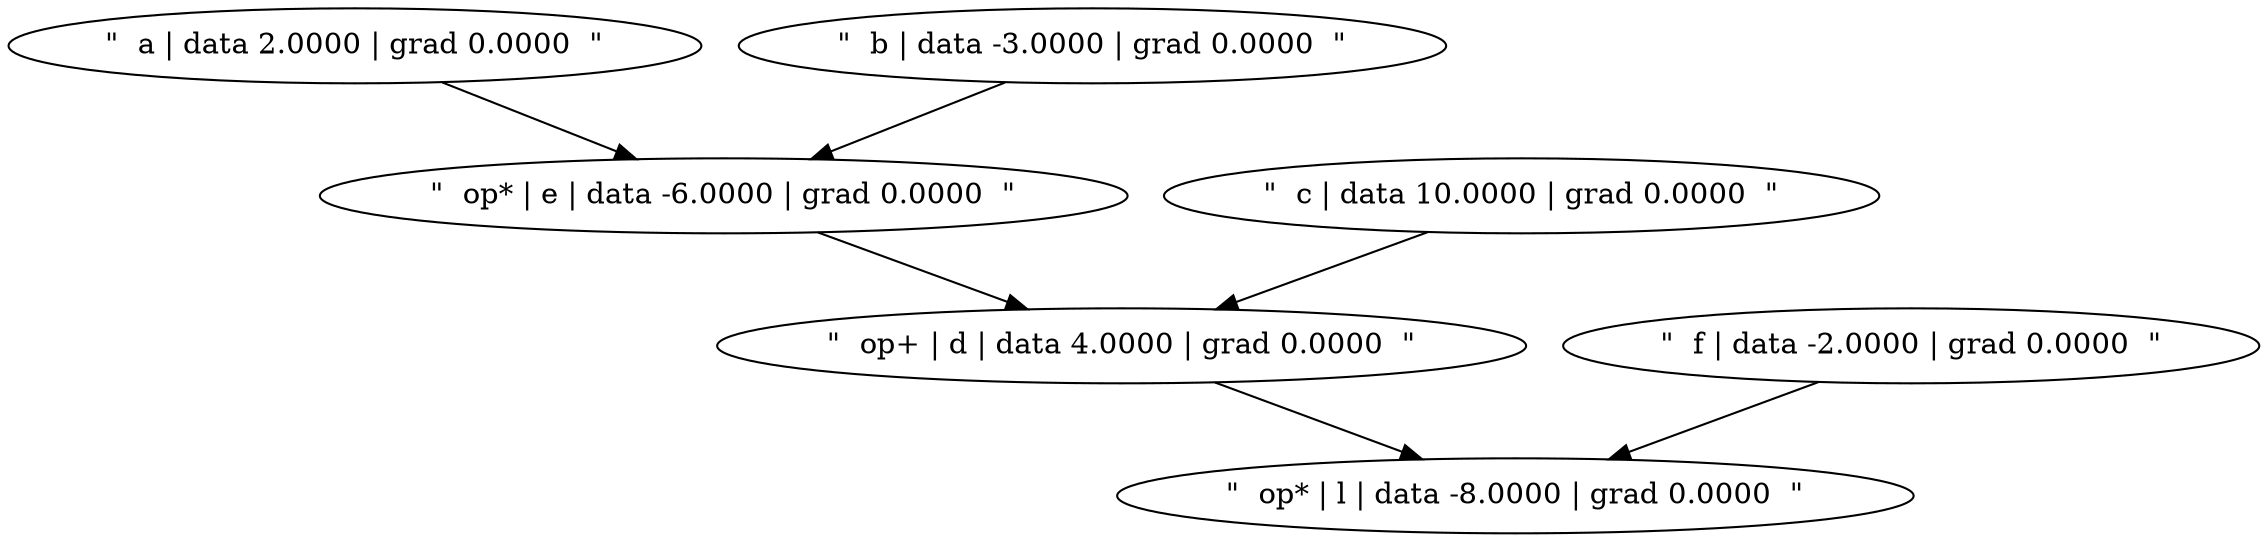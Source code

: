 digraph {
    0 [ label = "\"  op* | l | data -8.0000 | grad 0.0000  \"" ]
    1 [ label = "\"  op+ | d | data 4.0000 | grad 0.0000  \"" ]
    2 [ label = "\"  op* | e | data -6.0000 | grad 0.0000  \"" ]
    3 [ label = "\"  a | data 2.0000 | grad 0.0000  \"" ]
    4 [ label = "\"  b | data -3.0000 | grad 0.0000  \"" ]
    5 [ label = "\"  c | data 10.0000 | grad 0.0000  \"" ]
    6 [ label = "\"  f | data -2.0000 | grad 0.0000  \"" ]
    3 -> 2 [ ]
    4 -> 2 [ ]
    2 -> 1 [ ]
    5 -> 1 [ ]
    1 -> 0 [ ]
    6 -> 0 [ ]
}
